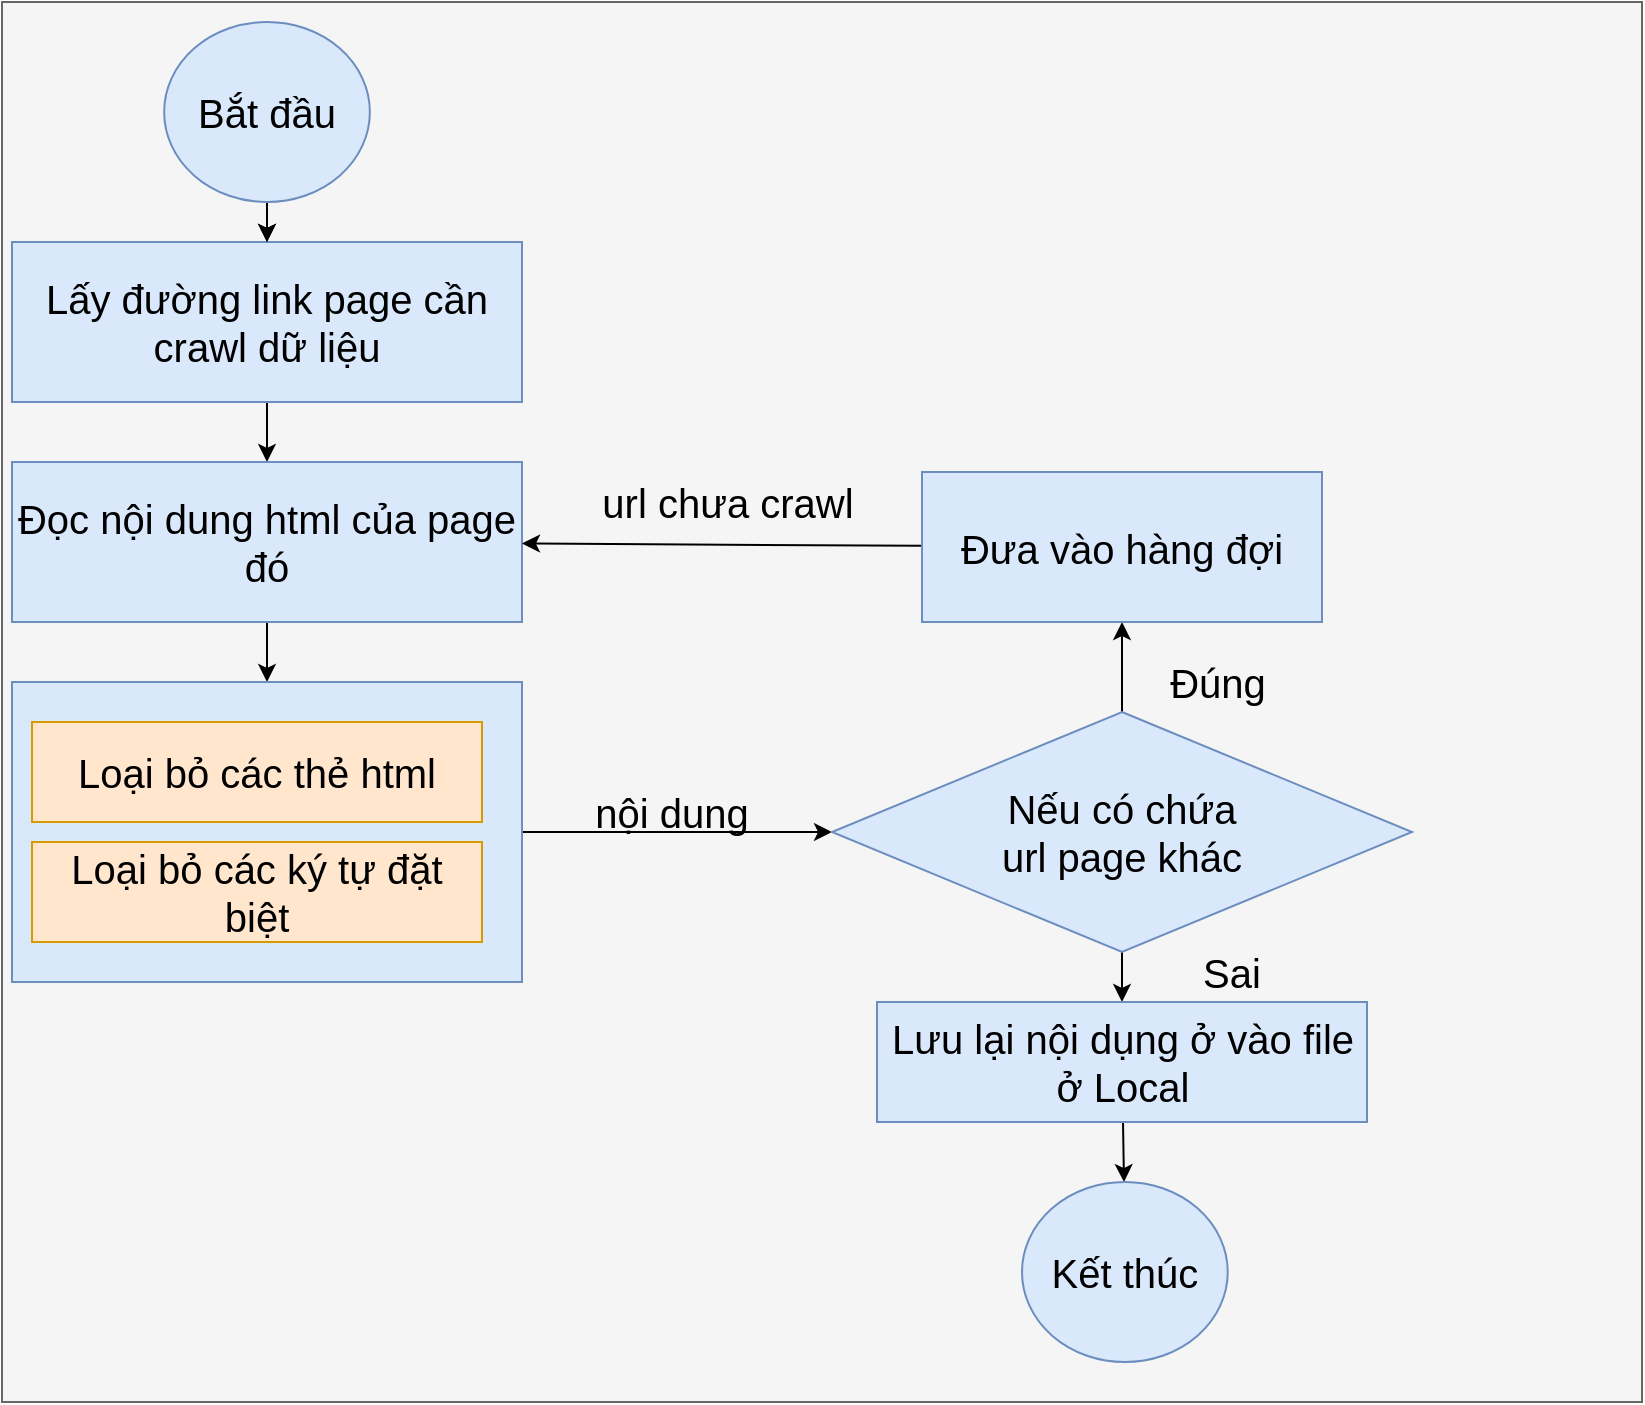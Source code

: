 <mxfile>
    <diagram id="pQrNGGkurGM5wtRSkuQ_" name="Crawl">
        <mxGraphModel dx="1826" dy="876" grid="1" gridSize="10" guides="1" tooltips="1" connect="1" arrows="1" fold="1" page="1" pageScale="1" pageWidth="850" pageHeight="1100" math="0" shadow="0">
            <root>
                <mxCell id="0"/>
                <mxCell id="1" parent="0"/>
                <mxCell id="5" value="" style="rounded=0;whiteSpace=wrap;html=1;fillColor=#f5f5f5;fontColor=#333333;strokeColor=#666666;" vertex="1" parent="1">
                    <mxGeometry x="10" y="50" width="820" height="700" as="geometry"/>
                </mxCell>
                <mxCell id="24" style="edgeStyle=none;html=1;entryX=0.5;entryY=0;entryDx=0;entryDy=0;strokeColor=#000000;strokeWidth=1;fontSize=20;fontColor=#000000;" edge="1" parent="1" source="2" target="6">
                    <mxGeometry relative="1" as="geometry"/>
                </mxCell>
                <mxCell id="2" value="Lấy đường link page cần crawl dữ liệu" style="rounded=0;whiteSpace=wrap;html=1;fontSize=20;fillColor=#dae8fc;strokeColor=#6c8ebf;fontColor=#000000;" vertex="1" parent="1">
                    <mxGeometry x="15" y="170" width="255" height="80" as="geometry"/>
                </mxCell>
                <mxCell id="4" style="edgeStyle=none;html=1;" edge="1" parent="1" source="3" target="2">
                    <mxGeometry relative="1" as="geometry"/>
                </mxCell>
                <mxCell id="23" style="edgeStyle=none;html=1;fontSize=20;fontColor=#000000;strokeColor=#000000;strokeWidth=1;" edge="1" parent="1" source="3" target="2">
                    <mxGeometry relative="1" as="geometry"/>
                </mxCell>
                <mxCell id="3" value="Bắt đầu" style="ellipse;whiteSpace=wrap;html=1;fontSize=20;fillColor=#dae8fc;strokeColor=#6c8ebf;fontColor=#000000;" vertex="1" parent="1">
                    <mxGeometry x="91.07" y="60" width="102.86" height="90" as="geometry"/>
                </mxCell>
                <mxCell id="25" style="edgeStyle=none;html=1;entryX=0.5;entryY=0;entryDx=0;entryDy=0;strokeColor=#000000;strokeWidth=1;fontSize=20;fontColor=#000000;" edge="1" parent="1" source="6" target="7">
                    <mxGeometry relative="1" as="geometry"/>
                </mxCell>
                <mxCell id="6" value="Đọc nội dung html của page đó" style="rounded=0;whiteSpace=wrap;html=1;fontSize=20;fillColor=#dae8fc;strokeColor=#6c8ebf;fontColor=#000000;" vertex="1" parent="1">
                    <mxGeometry x="15" y="280" width="255" height="80" as="geometry"/>
                </mxCell>
                <mxCell id="26" style="edgeStyle=none;html=1;entryX=0;entryY=0.5;entryDx=0;entryDy=0;strokeColor=#000000;strokeWidth=1;fontSize=20;fontColor=#000000;" edge="1" parent="1" source="7" target="12">
                    <mxGeometry relative="1" as="geometry"/>
                </mxCell>
                <mxCell id="7" value="" style="rounded=0;whiteSpace=wrap;html=1;fontSize=20;fillColor=#dae8fc;strokeColor=#6c8ebf;fontColor=#000000;" vertex="1" parent="1">
                    <mxGeometry x="15" y="390" width="255" height="150" as="geometry"/>
                </mxCell>
                <mxCell id="8" value="Loại bỏ các thẻ html" style="rounded=0;whiteSpace=wrap;html=1;fontSize=20;fillColor=#ffe6cc;strokeColor=#d79b00;fontColor=#000000;" vertex="1" parent="1">
                    <mxGeometry x="25" y="410" width="225" height="50" as="geometry"/>
                </mxCell>
                <mxCell id="9" value="Loại bỏ các ký tự đặt biệt" style="rounded=0;whiteSpace=wrap;html=1;fontSize=20;fillColor=#ffe6cc;strokeColor=#d79b00;fontColor=#000000;" vertex="1" parent="1">
                    <mxGeometry x="25" y="470" width="225" height="50" as="geometry"/>
                </mxCell>
                <mxCell id="27" style="edgeStyle=none;html=1;strokeColor=#000000;strokeWidth=1;fontSize=20;fontColor=#000000;" edge="1" parent="1" source="12" target="15">
                    <mxGeometry relative="1" as="geometry"/>
                </mxCell>
                <mxCell id="29" style="edgeStyle=none;html=1;strokeColor=#000000;strokeWidth=1;fontSize=20;fontColor=#000000;" edge="1" parent="1" source="12" target="20">
                    <mxGeometry relative="1" as="geometry"/>
                </mxCell>
                <mxCell id="12" value="Nếu có chứa &lt;br&gt;url page khác" style="rhombus;whiteSpace=wrap;html=1;fontSize=20;fillColor=#dae8fc;strokeColor=#6c8ebf;fontColor=#000000;rounded=0;" vertex="1" parent="1">
                    <mxGeometry x="425" y="405" width="290" height="120" as="geometry"/>
                </mxCell>
                <mxCell id="28" style="edgeStyle=none;html=1;strokeColor=#000000;strokeWidth=1;fontSize=20;fontColor=#000000;" edge="1" parent="1" source="15" target="6">
                    <mxGeometry relative="1" as="geometry"/>
                </mxCell>
                <mxCell id="15" value="Đưa vào hàng đợi" style="whiteSpace=wrap;html=1;fontSize=20;fillColor=#dae8fc;strokeColor=#6c8ebf;fontColor=#000000;rounded=0;" vertex="1" parent="1">
                    <mxGeometry x="470" y="285" width="200" height="75" as="geometry"/>
                </mxCell>
                <mxCell id="30" style="edgeStyle=none;html=1;strokeColor=#000000;strokeWidth=1;fontSize=20;fontColor=#000000;" edge="1" parent="1" source="20" target="22">
                    <mxGeometry relative="1" as="geometry"/>
                </mxCell>
                <mxCell id="20" value="Lưu lại nội dụng ở vào file ở Local" style="whiteSpace=wrap;html=1;fontSize=20;fillColor=#dae8fc;strokeColor=#6c8ebf;fontColor=#000000;rounded=0;" vertex="1" parent="1">
                    <mxGeometry x="447.5" y="550" width="245" height="60" as="geometry"/>
                </mxCell>
                <mxCell id="22" value="Kết thúc" style="ellipse;whiteSpace=wrap;html=1;fontSize=20;fillColor=#dae8fc;strokeColor=#6c8ebf;fontColor=#000000;" vertex="1" parent="1">
                    <mxGeometry x="520" y="640" width="102.86" height="90" as="geometry"/>
                </mxCell>
                <mxCell id="31" value="url chưa crawl" style="text;html=1;strokeColor=none;fillColor=none;align=center;verticalAlign=middle;whiteSpace=wrap;rounded=0;fontSize=20;fontColor=#000000;" vertex="1" parent="1">
                    <mxGeometry x="297.5" y="285" width="150" height="30" as="geometry"/>
                </mxCell>
                <mxCell id="32" value="nội dung" style="text;html=1;strokeColor=none;fillColor=none;align=center;verticalAlign=middle;whiteSpace=wrap;rounded=0;fontSize=20;fontColor=#000000;" vertex="1" parent="1">
                    <mxGeometry x="270" y="440" width="150" height="30" as="geometry"/>
                </mxCell>
                <mxCell id="33" value="Đúng" style="text;html=1;strokeColor=none;fillColor=none;align=center;verticalAlign=middle;whiteSpace=wrap;rounded=0;fontSize=20;fontColor=#000000;" vertex="1" parent="1">
                    <mxGeometry x="542.5" y="375" width="150" height="30" as="geometry"/>
                </mxCell>
                <mxCell id="34" value="Sai" style="text;html=1;strokeColor=none;fillColor=none;align=center;verticalAlign=middle;whiteSpace=wrap;rounded=0;fontSize=20;fontColor=#000000;" vertex="1" parent="1">
                    <mxGeometry x="550" y="520" width="150" height="30" as="geometry"/>
                </mxCell>
            </root>
        </mxGraphModel>
    </diagram>
    <diagram id="PefH5ICuH6JCyGJuSy28" name="Page-2">
        <mxGraphModel dx="1377" dy="1022" grid="1" gridSize="10" guides="1" tooltips="1" connect="1" arrows="1" fold="1" page="1" pageScale="1" pageWidth="850" pageHeight="1100" math="0" shadow="0">
            <root>
                <mxCell id="0"/>
                <mxCell id="1" parent="0"/>
                <mxCell id="OLZUDLw26tUO9IRH3DYy-1" value="" style="rounded=0;whiteSpace=wrap;html=1;fontSize=20;fontColor=#333333;fillColor=#f5f5f5;strokeColor=#666666;" vertex="1" parent="1">
                    <mxGeometry x="40" y="60" width="740" height="720" as="geometry"/>
                </mxCell>
                <mxCell id="OLZUDLw26tUO9IRH3DYy-19" style="edgeStyle=none;html=1;strokeColor=#000000;strokeWidth=1;fontSize=20;fontColor=#000000;" edge="1" parent="1" source="OLZUDLw26tUO9IRH3DYy-2" target="OLZUDLw26tUO9IRH3DYy-3">
                    <mxGeometry relative="1" as="geometry"/>
                </mxCell>
                <mxCell id="OLZUDLw26tUO9IRH3DYy-2" value="File Local" style="rounded=0;whiteSpace=wrap;html=1;fontSize=20;fillColor=#d5e8d4;strokeColor=#82b366;fontColor=#000000;" vertex="1" parent="1">
                    <mxGeometry x="80" y="160" width="270" height="80" as="geometry"/>
                </mxCell>
                <mxCell id="OLZUDLw26tUO9IRH3DYy-20" style="edgeStyle=none;html=1;entryX=0;entryY=0.5;entryDx=0;entryDy=0;strokeColor=#000000;strokeWidth=1;fontSize=20;fontColor=#000000;" edge="1" parent="1" source="OLZUDLw26tUO9IRH3DYy-3" target="OLZUDLw26tUO9IRH3DYy-5">
                    <mxGeometry relative="1" as="geometry"/>
                </mxCell>
                <mxCell id="OLZUDLw26tUO9IRH3DYy-3" value="Đọc và tách từng câu" style="rounded=0;whiteSpace=wrap;html=1;fontSize=20;fillColor=#d5e8d4;strokeColor=#82b366;fontColor=#000000;" vertex="1" parent="1">
                    <mxGeometry x="80" y="260" width="270" height="70" as="geometry"/>
                </mxCell>
                <mxCell id="OLZUDLw26tUO9IRH3DYy-21" style="edgeStyle=none;html=1;strokeColor=#000000;strokeWidth=1;fontSize=20;fontColor=#000000;" edge="1" parent="1" source="OLZUDLw26tUO9IRH3DYy-5" target="OLZUDLw26tUO9IRH3DYy-11">
                    <mxGeometry relative="1" as="geometry"/>
                </mxCell>
                <mxCell id="OLZUDLw26tUO9IRH3DYy-5" value="Rasa Server&lt;br&gt;&lt;i style=&quot;font-size: 16px;&quot;&gt;(&lt;font style=&quot;font-size: 16px;&quot;&gt;Model DIET&lt;/font&gt;)&lt;/i&gt;" style="rounded=0;whiteSpace=wrap;html=1;fontSize=20;fillColor=#d5e8d4;strokeColor=#82b366;fontColor=#000000;" vertex="1" parent="1">
                    <mxGeometry x="395" y="260" width="270" height="70" as="geometry"/>
                </mxCell>
                <mxCell id="OLZUDLw26tUO9IRH3DYy-18" style="edgeStyle=none;html=1;strokeColor=#000000;strokeWidth=1;fontSize=20;fontColor=#000000;" edge="1" parent="1" source="OLZUDLw26tUO9IRH3DYy-6" target="OLZUDLw26tUO9IRH3DYy-2">
                    <mxGeometry relative="1" as="geometry"/>
                </mxCell>
                <mxCell id="OLZUDLw26tUO9IRH3DYy-6" value="Start" style="ellipse;whiteSpace=wrap;html=1;fontSize=20;fillColor=#d5e8d4;strokeColor=#82b366;fontColor=#000000;rounded=0;" vertex="1" parent="1">
                    <mxGeometry x="175" y="60" width="80" height="80" as="geometry"/>
                </mxCell>
                <mxCell id="OLZUDLw26tUO9IRH3DYy-22" style="edgeStyle=none;html=1;strokeColor=#000000;strokeWidth=1;fontSize=20;fontColor=#000000;" edge="1" parent="1" source="OLZUDLw26tUO9IRH3DYy-11" target="OLZUDLw26tUO9IRH3DYy-14">
                    <mxGeometry relative="1" as="geometry"/>
                </mxCell>
                <mxCell id="OLZUDLw26tUO9IRH3DYy-25" style="edgeStyle=orthogonalEdgeStyle;html=1;strokeColor=#000000;strokeWidth=1;fontSize=20;fontColor=#000000;exitX=0;exitY=0.5;exitDx=0;exitDy=0;" edge="1" parent="1" source="OLZUDLw26tUO9IRH3DYy-11" target="OLZUDLw26tUO9IRH3DYy-17">
                    <mxGeometry relative="1" as="geometry">
                        <Array as="points">
                            <mxPoint x="340" y="440"/>
                            <mxPoint x="340" y="740"/>
                        </Array>
                    </mxGeometry>
                </mxCell>
                <mxCell id="OLZUDLw26tUO9IRH3DYy-11" value="xác xuất &amp;gt; 60%" style="rhombus;whiteSpace=wrap;html=1;fontSize=20;fillColor=#d5e8d4;strokeColor=#82b366;fontColor=#000000;rounded=0;" vertex="1" parent="1">
                    <mxGeometry x="425" y="380" width="210" height="120" as="geometry"/>
                </mxCell>
                <mxCell id="OLZUDLw26tUO9IRH3DYy-23" style="edgeStyle=none;html=1;strokeColor=#000000;strokeWidth=1;fontSize=20;fontColor=#000000;" edge="1" parent="1" source="OLZUDLw26tUO9IRH3DYy-14" target="OLZUDLw26tUO9IRH3DYy-16">
                    <mxGeometry relative="1" as="geometry"/>
                </mxCell>
                <mxCell id="OLZUDLw26tUO9IRH3DYy-14" value="Lấy thực thể và các giá trị đã trích xuất" style="whiteSpace=wrap;html=1;fontSize=20;fillColor=#d5e8d4;strokeColor=#82b366;fontColor=#000000;rounded=0;" vertex="1" parent="1">
                    <mxGeometry x="415" y="530" width="220" height="60" as="geometry"/>
                </mxCell>
                <mxCell id="OLZUDLw26tUO9IRH3DYy-24" style="edgeStyle=none;html=1;strokeColor=#000000;strokeWidth=1;fontSize=20;fontColor=#000000;" edge="1" parent="1" source="OLZUDLw26tUO9IRH3DYy-16" target="OLZUDLw26tUO9IRH3DYy-17">
                    <mxGeometry relative="1" as="geometry"/>
                </mxCell>
                <mxCell id="OLZUDLw26tUO9IRH3DYy-16" value="Lưu và DB" style="whiteSpace=wrap;html=1;fontSize=20;fillColor=#d5e8d4;strokeColor=#82b366;fontColor=#000000;rounded=0;" vertex="1" parent="1">
                    <mxGeometry x="420" y="610" width="220" height="60" as="geometry"/>
                </mxCell>
                <mxCell id="OLZUDLw26tUO9IRH3DYy-17" value="End" style="ellipse;whiteSpace=wrap;html=1;fontSize=20;fillColor=#d5e8d4;strokeColor=#82b366;fontColor=#000000;rounded=0;" vertex="1" parent="1">
                    <mxGeometry x="490" y="700" width="80" height="80" as="geometry"/>
                </mxCell>
                <mxCell id="OLZUDLw26tUO9IRH3DYy-26" value="Đúng" style="text;html=1;strokeColor=none;fillColor=none;align=center;verticalAlign=middle;whiteSpace=wrap;rounded=0;fontSize=20;fontColor=#000000;" vertex="1" parent="1">
                    <mxGeometry x="540" y="490" width="60" height="30" as="geometry"/>
                </mxCell>
                <mxCell id="OLZUDLw26tUO9IRH3DYy-27" value="Sai" style="text;html=1;strokeColor=none;fillColor=none;align=center;verticalAlign=middle;whiteSpace=wrap;rounded=0;fontSize=20;fontColor=#000000;" vertex="1" parent="1">
                    <mxGeometry x="350" y="400" width="60" height="30" as="geometry"/>
                </mxCell>
                <mxCell id="OLZUDLw26tUO9IRH3DYy-28" value="ý định" style="text;html=1;strokeColor=none;fillColor=none;align=center;verticalAlign=middle;whiteSpace=wrap;rounded=0;fontSize=16;fontColor=#000000;" vertex="1" parent="1">
                    <mxGeometry x="530" y="340" width="60" height="30" as="geometry"/>
                </mxCell>
            </root>
        </mxGraphModel>
    </diagram>
</mxfile>